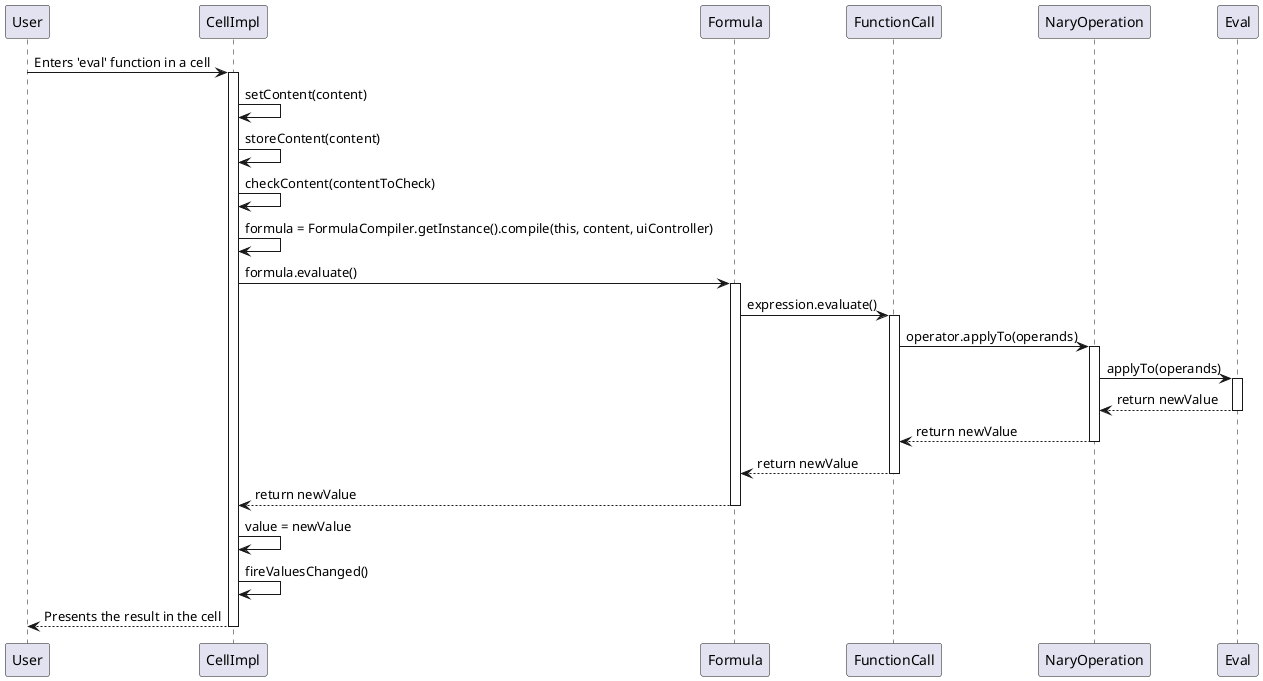 @startuml lang01_3_design1.png

    participant "User" as user
    participant "CellImpl" as cell
    participant "Formula" as f
    participant "FunctionCall" as fc
    participant "NaryOperation" as nary
    participant "Eval" as eval
    
    user -> cell : Enters 'eval' function in a cell
    activate cell
        cell -> cell : setContent(content)
        cell -> cell : storeContent(content)
        cell -> cell : checkContent(contentToCheck)
        cell -> cell : formula = FormulaCompiler.getInstance().compile(this, content, uiController)
        cell -> f : formula.evaluate()

        activate f
            f -> fc : expression.evaluate()

            activate fc
                fc -> nary : operator.applyTo(operands)

                    activate nary
                        nary -> eval : applyTo(operands)

                                activate eval
                                    nary <-- eval : return newValue
                                deactivate eval

                        fc <-- nary : return newValue
                    deactivate nary

                f <-- fc : return newValue
            deactivate fc

            cell <-- f : return newValue
        deactivate f

        cell -> cell : value = newValue
        cell -> cell : fireValuesChanged()

        user <-- cell : Presents the result in the cell
    deactivate cell
@enduml